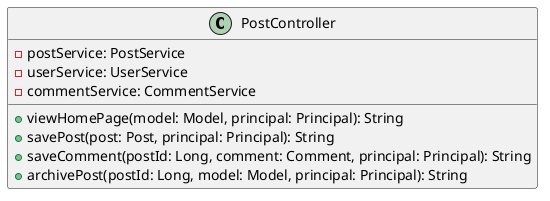 @startuml
class PostController [[java:edu.sru.cpsc.webshopping.controller.discussionBoard.PostController]] {
	-postService: PostService
	-userService: UserService
	-commentService: CommentService
	+viewHomePage(model: Model, principal: Principal): String
	+savePost(post: Post, principal: Principal): String
	+saveComment(postId: Long, comment: Comment, principal: Principal): String
	+archivePost(postId: Long, model: Model, principal: Principal): String
}
@enduml